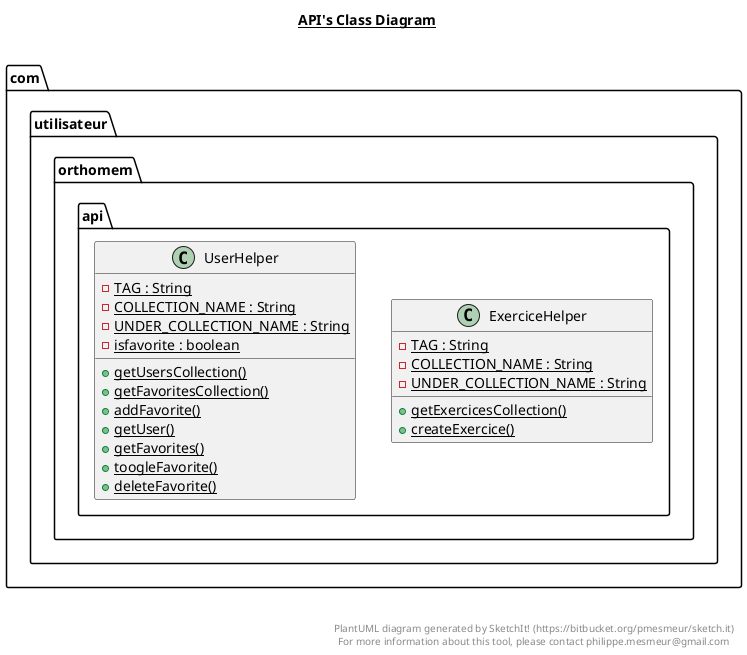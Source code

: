 @startuml

title __API's Class Diagram__\n

  package com.utilisateur.orthomem {
    package com.utilisateur.orthomem.api {
      class ExerciceHelper {
          {static} - TAG : String
          {static} - COLLECTION_NAME : String
          {static} - UNDER_COLLECTION_NAME : String
          {static} + getExercicesCollection()
          {static} + createExercice()
      }
    }
  }
  

  package com.utilisateur.orthomem {
    package com.utilisateur.orthomem.api {
      class UserHelper {
          {static} - TAG : String
          {static} - COLLECTION_NAME : String
          {static} - UNDER_COLLECTION_NAME : String
          {static} - isfavorite : boolean
          {static} + getUsersCollection()
          {static} + getFavoritesCollection()
          {static} + addFavorite()
          {static} + getUser()
          {static} + getFavorites()
          {static} + toogleFavorite()
          {static} + deleteFavorite()
      }
    }
  }
  



right footer


PlantUML diagram generated by SketchIt! (https://bitbucket.org/pmesmeur/sketch.it)
For more information about this tool, please contact philippe.mesmeur@gmail.com
endfooter

@enduml
